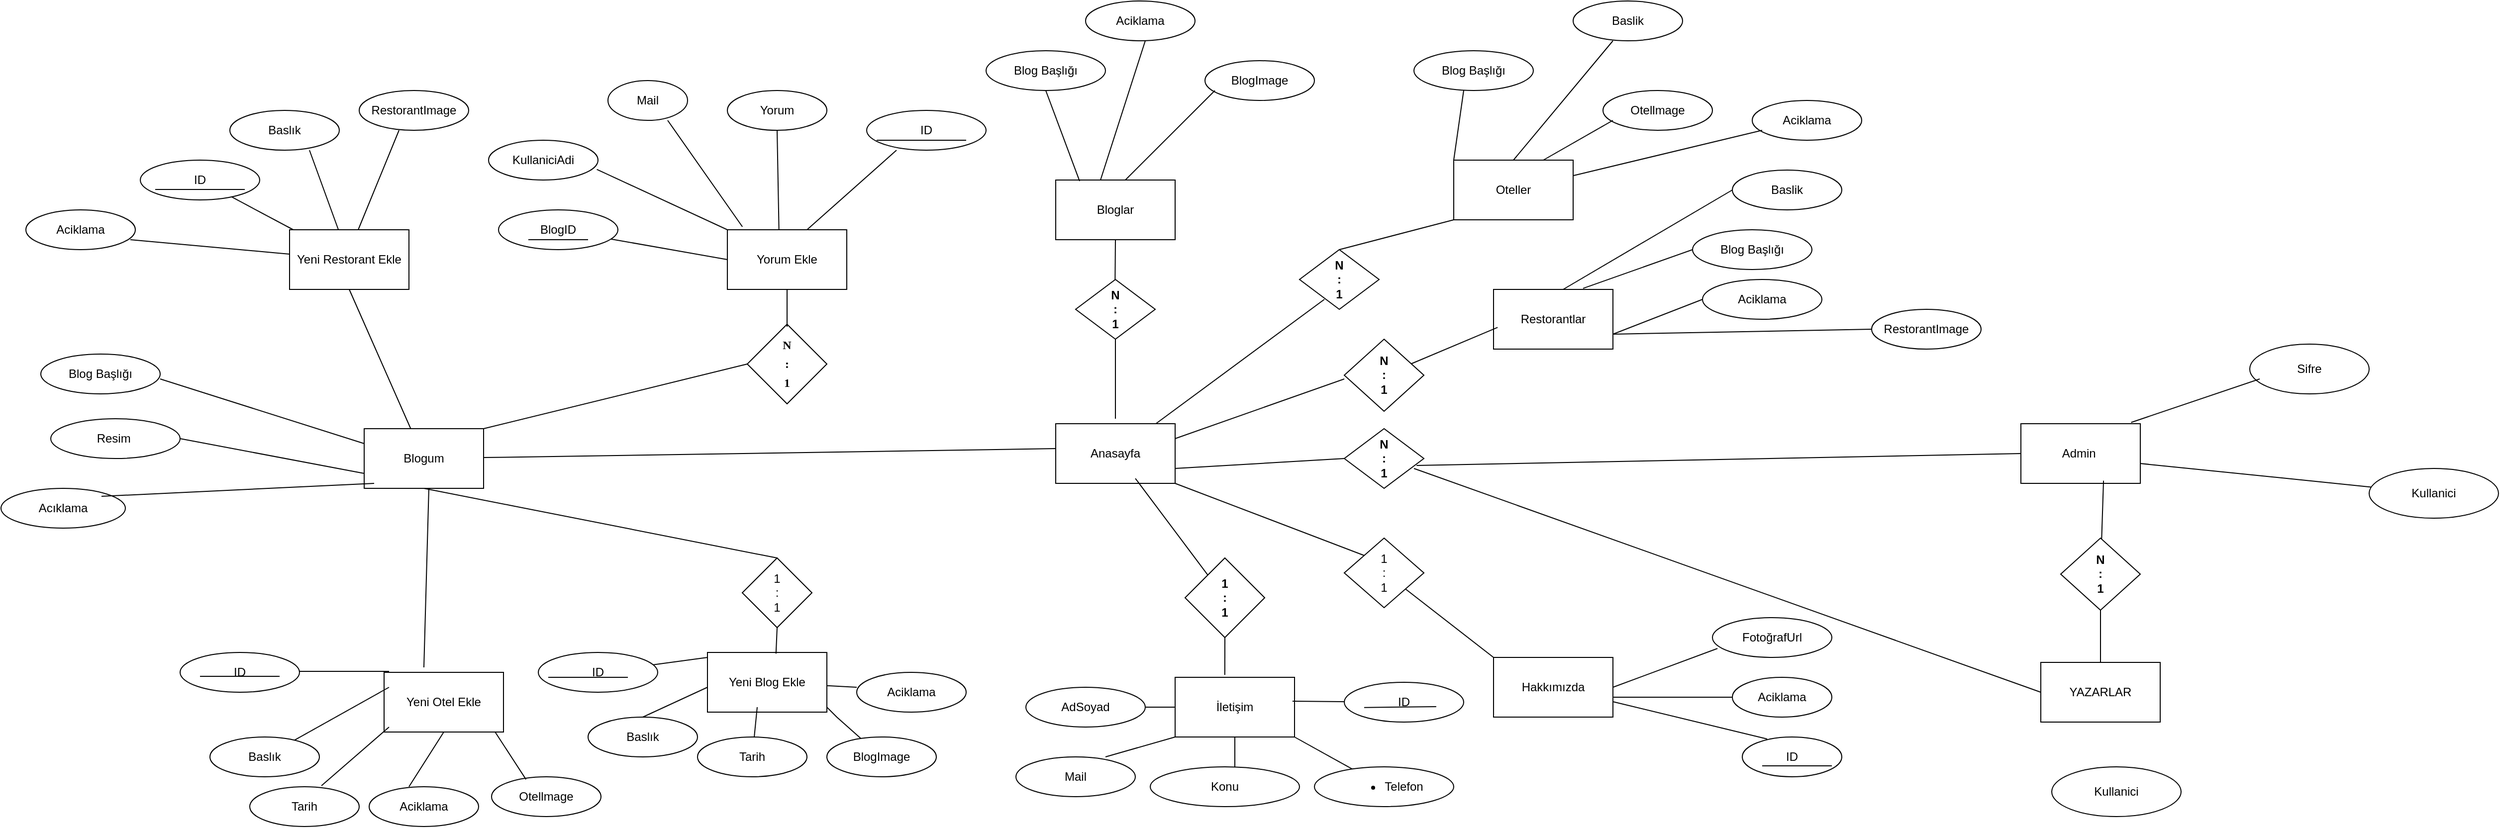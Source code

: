 <mxfile version="26.2.12">
  <diagram name="Sayfa -1" id="IdhkXDMyeTe5kVPvRwIX">
    <mxGraphModel dx="2686" dy="1710" grid="1" gridSize="10" guides="1" tooltips="1" connect="1" arrows="1" fold="1" page="1" pageScale="1" pageWidth="827" pageHeight="1169" math="0" shadow="0">
      <root>
        <mxCell id="0" />
        <mxCell id="1" parent="0" />
        <mxCell id="m_xGNnF6uDj1g4Gdo5ad-1" value="Admin&amp;nbsp;" style="rounded=0;whiteSpace=wrap;html=1;" parent="1" vertex="1">
          <mxGeometry x="710" y="325" width="120" height="60" as="geometry" />
        </mxCell>
        <mxCell id="m_xGNnF6uDj1g4Gdo5ad-2" value="Yorum Ekle" style="rounded=0;whiteSpace=wrap;html=1;" parent="1" vertex="1">
          <mxGeometry x="-590" y="130" width="120" height="60" as="geometry" />
        </mxCell>
        <mxCell id="m_xGNnF6uDj1g4Gdo5ad-3" value="Bloglar" style="rounded=0;whiteSpace=wrap;html=1;" parent="1" vertex="1">
          <mxGeometry x="-260" y="80" width="120" height="60" as="geometry" />
        </mxCell>
        <mxCell id="m_xGNnF6uDj1g4Gdo5ad-17" value="İletişim" style="rounded=0;whiteSpace=wrap;html=1;" parent="1" vertex="1">
          <mxGeometry x="-140" y="580" width="120" height="60" as="geometry" />
        </mxCell>
        <mxCell id="m_xGNnF6uDj1g4Gdo5ad-20" value="" style="rhombus;whiteSpace=wrap;html=1;" parent="1" vertex="1">
          <mxGeometry x="-570" y="225" width="80" height="80" as="geometry" />
        </mxCell>
        <mxCell id="m_xGNnF6uDj1g4Gdo5ad-26" value="Yeni Blog Ekle" style="rounded=0;whiteSpace=wrap;html=1;" parent="1" vertex="1">
          <mxGeometry x="-610" y="555" width="120" height="60" as="geometry" />
        </mxCell>
        <mxCell id="m_xGNnF6uDj1g4Gdo5ad-29" value="Blog Başlığı" style="ellipse;whiteSpace=wrap;html=1;" parent="1" vertex="1">
          <mxGeometry x="-1280" y="255" width="120" height="40" as="geometry" />
        </mxCell>
        <mxCell id="m_xGNnF6uDj1g4Gdo5ad-31" value="Acıklama" style="ellipse;whiteSpace=wrap;html=1;" parent="1" vertex="1">
          <mxGeometry x="-1320" y="390" width="125" height="40" as="geometry" />
        </mxCell>
        <mxCell id="m_xGNnF6uDj1g4Gdo5ad-33" value="Resim&amp;nbsp;" style="ellipse;whiteSpace=wrap;html=1;" parent="1" vertex="1">
          <mxGeometry x="-1270" y="320" width="130" height="40" as="geometry" />
        </mxCell>
        <mxCell id="0UvnZyFb8oUxnmahLqyt-3" value="" style="endArrow=none;html=1;rounded=0;exitX=1;exitY=0.5;exitDx=0;exitDy=0;entryX=0;entryY=0.75;entryDx=0;entryDy=0;" parent="1" source="m_xGNnF6uDj1g4Gdo5ad-33" target="m_xGNnF6uDj1g4Gdo5ad-7" edge="1">
          <mxGeometry width="50" height="50" relative="1" as="geometry">
            <mxPoint x="-530" y="460" as="sourcePoint" />
            <mxPoint x="-480" y="410" as="targetPoint" />
          </mxGeometry>
        </mxCell>
        <mxCell id="wYC-VRTO9Pugz2cMBFK1-7" value="" style="endArrow=none;html=1;rounded=0;entryX=0;entryY=0;entryDx=0;entryDy=0;" parent="1" target="m_xGNnF6uDj1g4Gdo5ad-15" edge="1">
          <mxGeometry width="50" height="50" relative="1" as="geometry">
            <mxPoint x="90" y="490" as="sourcePoint" />
            <mxPoint x="10" y="350" as="targetPoint" />
          </mxGeometry>
        </mxCell>
        <mxCell id="wYC-VRTO9Pugz2cMBFK1-18" value="&lt;div style=&quot;line-height: 160%;&quot;&gt;&lt;b&gt;N&lt;/b&gt;&lt;div&gt;&lt;b&gt;:&lt;/b&gt;&lt;/div&gt;&lt;div&gt;&lt;b&gt;1&lt;/b&gt;&lt;/div&gt;&lt;/div&gt;" style="text;strokeColor=none;align=center;fillColor=none;html=1;verticalAlign=middle;whiteSpace=wrap;rounded=0;fontFamily=Times New Roman;" parent="1" vertex="1">
          <mxGeometry x="-565" y="227.5" width="70" height="75" as="geometry" />
        </mxCell>
        <mxCell id="wYC-VRTO9Pugz2cMBFK1-21" value="&lt;div style=&quot;line-height: 140%;&quot;&gt;&lt;font style=&quot;font-size: 14px; line-height: 140%;&quot;&gt;&lt;b&gt;1&lt;/b&gt;&lt;/font&gt;&lt;div&gt;&lt;font style=&quot;font-size: 14px; line-height: 140%;&quot;&gt;&lt;b&gt;:&lt;/b&gt;&lt;/font&gt;&lt;/div&gt;&lt;div&gt;&lt;font style=&quot;font-size: 14px; line-height: 140%;&quot;&gt;&lt;b&gt;1&lt;/b&gt;&lt;/font&gt;&lt;/div&gt;&lt;/div&gt;" style="text;strokeColor=none;align=center;fillColor=none;html=1;verticalAlign=middle;whiteSpace=wrap;rounded=0;" parent="1" vertex="1">
          <mxGeometry x="-120" y="470" width="60" height="50" as="geometry" />
        </mxCell>
        <mxCell id="wYC-VRTO9Pugz2cMBFK1-25" value="Aciklama" style="ellipse;whiteSpace=wrap;html=1;" parent="1" vertex="1">
          <mxGeometry x="420" y="580" width="100" height="40" as="geometry" />
        </mxCell>
        <mxCell id="wYC-VRTO9Pugz2cMBFK1-26" value="FotoğrafUrl" style="ellipse;whiteSpace=wrap;html=1;" parent="1" vertex="1">
          <mxGeometry x="400" y="520" width="120" height="40" as="geometry" />
        </mxCell>
        <mxCell id="wYC-VRTO9Pugz2cMBFK1-27" value="" style="endArrow=none;html=1;rounded=0;exitX=1;exitY=0.5;exitDx=0;exitDy=0;entryX=0.042;entryY=0.775;entryDx=0;entryDy=0;entryPerimeter=0;" parent="1" source="m_xGNnF6uDj1g4Gdo5ad-15" target="wYC-VRTO9Pugz2cMBFK1-26" edge="1">
          <mxGeometry width="50" height="50" relative="1" as="geometry">
            <mxPoint x="295" y="600" as="sourcePoint" />
            <mxPoint x="330" y="560" as="targetPoint" />
          </mxGeometry>
        </mxCell>
        <mxCell id="wYC-VRTO9Pugz2cMBFK1-30" value="KullaniciAdi" style="ellipse;whiteSpace=wrap;html=1;" parent="1" vertex="1">
          <mxGeometry x="-830" y="40" width="110" height="40" as="geometry" />
        </mxCell>
        <mxCell id="wYC-VRTO9Pugz2cMBFK1-31" value="Mail" style="ellipse;whiteSpace=wrap;html=1;" parent="1" vertex="1">
          <mxGeometry x="-710" y="-20" width="80" height="40" as="geometry" />
        </mxCell>
        <mxCell id="wYC-VRTO9Pugz2cMBFK1-32" value="Yorum" style="ellipse;whiteSpace=wrap;html=1;" parent="1" vertex="1">
          <mxGeometry x="-590" y="-10" width="100" height="40" as="geometry" />
        </mxCell>
        <mxCell id="wYC-VRTO9Pugz2cMBFK1-37" value="BlogID" style="ellipse;whiteSpace=wrap;html=1;" parent="1" vertex="1">
          <mxGeometry x="-820" y="110" width="120" height="40" as="geometry" />
        </mxCell>
        <mxCell id="wYC-VRTO9Pugz2cMBFK1-42" value="ID" style="ellipse;whiteSpace=wrap;html=1;" parent="1" vertex="1">
          <mxGeometry x="430" y="640" width="100" height="40" as="geometry" />
        </mxCell>
        <mxCell id="wYC-VRTO9Pugz2cMBFK1-44" value="" style="endArrow=none;html=1;rounded=0;exitX=0.25;exitY=0.05;exitDx=0;exitDy=0;exitPerimeter=0;" parent="1" source="m_xGNnF6uDj1g4Gdo5ad-15" edge="1">
          <mxGeometry width="50" height="50" relative="1" as="geometry">
            <mxPoint x="200" y="660" as="sourcePoint" />
            <mxPoint x="250" y="610" as="targetPoint" />
          </mxGeometry>
        </mxCell>
        <mxCell id="wYC-VRTO9Pugz2cMBFK1-45" value="" style="endArrow=none;html=1;rounded=0;" parent="1" source="wYC-VRTO9Pugz2cMBFK1-25" edge="1">
          <mxGeometry width="50" height="50" relative="1" as="geometry">
            <mxPoint x="220" y="660" as="sourcePoint" />
            <mxPoint x="260" y="600" as="targetPoint" />
            <Array as="points">
              <mxPoint x="260" y="600" />
              <mxPoint x="250" y="600" />
            </Array>
          </mxGeometry>
        </mxCell>
        <mxCell id="wYC-VRTO9Pugz2cMBFK1-47" value="" style="endArrow=none;html=1;rounded=0;" parent="1" edge="1">
          <mxGeometry width="50" height="50" relative="1" as="geometry">
            <mxPoint x="450" y="669" as="sourcePoint" />
            <mxPoint x="450" y="669" as="targetPoint" />
            <Array as="points">
              <mxPoint x="520" y="669" />
            </Array>
          </mxGeometry>
        </mxCell>
        <mxCell id="wYC-VRTO9Pugz2cMBFK1-53" value="AdSoyad" style="ellipse;whiteSpace=wrap;html=1;" parent="1" vertex="1">
          <mxGeometry x="-290" y="590" width="120" height="40" as="geometry" />
        </mxCell>
        <mxCell id="wYC-VRTO9Pugz2cMBFK1-56" value="Mail" style="ellipse;whiteSpace=wrap;html=1;" parent="1" vertex="1">
          <mxGeometry x="-300" y="660" width="120" height="40" as="geometry" />
        </mxCell>
        <mxCell id="wYC-VRTO9Pugz2cMBFK1-57" value="Konu" style="ellipse;whiteSpace=wrap;html=1;" parent="1" vertex="1">
          <mxGeometry x="-165" y="670" width="150" height="40" as="geometry" />
        </mxCell>
        <mxCell id="wYC-VRTO9Pugz2cMBFK1-58" value="&lt;ul type=&quot;disc&quot;&gt;&lt;li style=&quot;mso-margin-top-alt:auto;mso-margin-bottom-alt:auto;&lt;br/&gt;     line-height:normal;mso-list:l0 level1 lfo1;tab-stops:list 36.0pt&quot; class=&quot;MsoNormal&quot;&gt;Telefon&lt;/li&gt;&lt;/ul&gt;" style="ellipse;whiteSpace=wrap;html=1;" parent="1" vertex="1">
          <mxGeometry y="670" width="140" height="40" as="geometry" />
        </mxCell>
        <mxCell id="wYC-VRTO9Pugz2cMBFK1-61" value="" style="endArrow=none;html=1;rounded=0;exitX=0.25;exitY=0.05;exitDx=0;exitDy=0;exitPerimeter=0;" parent="1" source="wYC-VRTO9Pugz2cMBFK1-42" target="m_xGNnF6uDj1g4Gdo5ad-15" edge="1">
          <mxGeometry width="50" height="50" relative="1" as="geometry">
            <mxPoint x="455" y="642" as="sourcePoint" />
            <mxPoint x="250" y="610" as="targetPoint" />
          </mxGeometry>
        </mxCell>
        <mxCell id="m_xGNnF6uDj1g4Gdo5ad-15" value="Hakkımızda" style="rounded=0;whiteSpace=wrap;html=1;" parent="1" vertex="1">
          <mxGeometry x="180" y="560" width="120" height="60" as="geometry" />
        </mxCell>
        <mxCell id="wYC-VRTO9Pugz2cMBFK1-62" value="ID" style="ellipse;whiteSpace=wrap;html=1;" parent="1" vertex="1">
          <mxGeometry x="30" y="585" width="120" height="40" as="geometry" />
        </mxCell>
        <mxCell id="wYC-VRTO9Pugz2cMBFK1-63" value="" style="endArrow=none;html=1;rounded=0;" parent="1" source="wYC-VRTO9Pugz2cMBFK1-53" edge="1">
          <mxGeometry width="50" height="50" relative="1" as="geometry">
            <mxPoint x="-190" y="660" as="sourcePoint" />
            <mxPoint x="-140" y="610" as="targetPoint" />
          </mxGeometry>
        </mxCell>
        <mxCell id="wYC-VRTO9Pugz2cMBFK1-64" value="" style="endArrow=none;html=1;rounded=0;exitX=0.75;exitY=0;exitDx=0;exitDy=0;exitPerimeter=0;" parent="1" source="wYC-VRTO9Pugz2cMBFK1-56" edge="1">
          <mxGeometry width="50" height="50" relative="1" as="geometry">
            <mxPoint x="-190" y="690" as="sourcePoint" />
            <mxPoint x="-140" y="640" as="targetPoint" />
          </mxGeometry>
        </mxCell>
        <mxCell id="wYC-VRTO9Pugz2cMBFK1-65" value="" style="endArrow=none;html=1;rounded=0;" parent="1" edge="1">
          <mxGeometry width="50" height="50" relative="1" as="geometry">
            <mxPoint x="-80" y="670" as="sourcePoint" />
            <mxPoint x="-80" y="640" as="targetPoint" />
          </mxGeometry>
        </mxCell>
        <mxCell id="wYC-VRTO9Pugz2cMBFK1-66" value="" style="endArrow=none;html=1;rounded=0;" parent="1" source="wYC-VRTO9Pugz2cMBFK1-58" edge="1">
          <mxGeometry width="50" height="50" relative="1" as="geometry">
            <mxPoint x="-70" y="690" as="sourcePoint" />
            <mxPoint x="-20" y="640" as="targetPoint" />
          </mxGeometry>
        </mxCell>
        <mxCell id="wYC-VRTO9Pugz2cMBFK1-67" value="" style="endArrow=none;html=1;rounded=0;entryX=0.983;entryY=0.4;entryDx=0;entryDy=0;entryPerimeter=0;" parent="1" source="wYC-VRTO9Pugz2cMBFK1-62" target="m_xGNnF6uDj1g4Gdo5ad-17" edge="1">
          <mxGeometry width="50" height="50" relative="1" as="geometry">
            <mxPoint x="-50.711" y="650" as="sourcePoint" />
            <mxPoint x="-50.711" y="600" as="targetPoint" />
          </mxGeometry>
        </mxCell>
        <mxCell id="wYC-VRTO9Pugz2cMBFK1-69" value="" style="endArrow=none;html=1;rounded=0;exitX=0.25;exitY=0.875;exitDx=0;exitDy=0;exitPerimeter=0;entryX=1;entryY=1;entryDx=0;entryDy=0;" parent="1" edge="1">
          <mxGeometry width="50" height="50" relative="1" as="geometry">
            <mxPoint x="50" y="610.36" as="sourcePoint" />
            <mxPoint x="122.426" y="609.502" as="targetPoint" />
          </mxGeometry>
        </mxCell>
        <mxCell id="wYC-VRTO9Pugz2cMBFK1-70" value="Baslık" style="ellipse;whiteSpace=wrap;html=1;" parent="1" vertex="1">
          <mxGeometry x="-730" y="620" width="110" height="40" as="geometry" />
        </mxCell>
        <mxCell id="wYC-VRTO9Pugz2cMBFK1-71" value="Tarih" style="ellipse;whiteSpace=wrap;html=1;" parent="1" vertex="1">
          <mxGeometry x="-620" y="640" width="110" height="40" as="geometry" />
        </mxCell>
        <mxCell id="wYC-VRTO9Pugz2cMBFK1-72" value="Aciklama" style="ellipse;whiteSpace=wrap;html=1;" parent="1" vertex="1">
          <mxGeometry x="-460" y="575" width="110" height="40" as="geometry" />
        </mxCell>
        <mxCell id="wYC-VRTO9Pugz2cMBFK1-73" value="BlogImage" style="ellipse;whiteSpace=wrap;html=1;" parent="1" vertex="1">
          <mxGeometry x="-490" y="640" width="110" height="40" as="geometry" />
        </mxCell>
        <mxCell id="wYC-VRTO9Pugz2cMBFK1-74" value="" style="endArrow=none;html=1;rounded=0;exitX=0.5;exitY=0;exitDx=0;exitDy=0;" parent="1" source="wYC-VRTO9Pugz2cMBFK1-70" edge="1">
          <mxGeometry width="50" height="50" relative="1" as="geometry">
            <mxPoint x="-660" y="640" as="sourcePoint" />
            <mxPoint x="-610" y="590" as="targetPoint" />
          </mxGeometry>
        </mxCell>
        <mxCell id="wYC-VRTO9Pugz2cMBFK1-75" value="" style="endArrow=none;html=1;rounded=0;" parent="1" source="wYC-VRTO9Pugz2cMBFK1-71" edge="1">
          <mxGeometry width="50" height="50" relative="1" as="geometry">
            <mxPoint x="-610" y="660" as="sourcePoint" />
            <mxPoint x="-560" y="610" as="targetPoint" />
          </mxGeometry>
        </mxCell>
        <mxCell id="wYC-VRTO9Pugz2cMBFK1-77" value="" style="endArrow=none;html=1;rounded=0;" parent="1" source="m_xGNnF6uDj1g4Gdo5ad-26" edge="1">
          <mxGeometry width="50" height="50" relative="1" as="geometry">
            <mxPoint x="-510" y="640" as="sourcePoint" />
            <mxPoint x="-460" y="590" as="targetPoint" />
          </mxGeometry>
        </mxCell>
        <mxCell id="wYC-VRTO9Pugz2cMBFK1-78" value="" style="endArrow=none;html=1;rounded=0;" parent="1" source="wYC-VRTO9Pugz2cMBFK1-73" edge="1">
          <mxGeometry width="50" height="50" relative="1" as="geometry">
            <mxPoint x="-540" y="660" as="sourcePoint" />
            <mxPoint x="-490" y="610" as="targetPoint" />
            <Array as="points">
              <mxPoint x="-480" y="620" />
            </Array>
          </mxGeometry>
        </mxCell>
        <mxCell id="wYC-VRTO9Pugz2cMBFK1-87" value="Blog Başlığı" style="ellipse;whiteSpace=wrap;html=1;" parent="1" vertex="1">
          <mxGeometry x="-330" y="-50" width="120" height="40" as="geometry" />
        </mxCell>
        <mxCell id="PMrKWcJrfavF2UDrqhZ6-1" value="Kullanici" style="ellipse;whiteSpace=wrap;html=1;" parent="1" vertex="1">
          <mxGeometry x="1060" y="370" width="130" height="50" as="geometry" />
        </mxCell>
        <mxCell id="PMrKWcJrfavF2UDrqhZ6-8" value="Sifre" style="ellipse;whiteSpace=wrap;html=1;" parent="1" vertex="1">
          <mxGeometry x="940" y="245" width="120" height="50" as="geometry" />
        </mxCell>
        <mxCell id="PMrKWcJrfavF2UDrqhZ6-18" value="Oteller" style="rounded=0;whiteSpace=wrap;html=1;" parent="1" vertex="1">
          <mxGeometry x="140" y="60" width="120" height="60" as="geometry" />
        </mxCell>
        <mxCell id="PMrKWcJrfavF2UDrqhZ6-22" value="Blog Başlığı" style="ellipse;whiteSpace=wrap;html=1;" parent="1" vertex="1">
          <mxGeometry x="100" y="-50" width="120" height="40" as="geometry" />
        </mxCell>
        <mxCell id="PMrKWcJrfavF2UDrqhZ6-25" value="" style="endArrow=none;html=1;rounded=0;exitX=0;exitY=0;exitDx=0;exitDy=0;" parent="1" edge="1" source="PMrKWcJrfavF2UDrqhZ6-18">
          <mxGeometry width="50" height="50" relative="1" as="geometry">
            <mxPoint x="100" y="40" as="sourcePoint" />
            <mxPoint x="150" y="-10" as="targetPoint" />
          </mxGeometry>
        </mxCell>
        <mxCell id="m_xGNnF6uDj1g4Gdo5ad-7" value="Blogum" style="rounded=0;whiteSpace=wrap;html=1;" parent="1" vertex="1">
          <mxGeometry x="-955" y="330" width="120" height="60" as="geometry" />
        </mxCell>
        <mxCell id="iuH2yt4k7XliZFwzAzBD-3" value="" style="endArrow=none;html=1;rounded=0;exitX=0.25;exitY=0.75;exitDx=0;exitDy=0;exitPerimeter=0;entryX=0.75;entryY=0.75;entryDx=0;entryDy=0;entryPerimeter=0;" parent="1" source="wYC-VRTO9Pugz2cMBFK1-37" target="wYC-VRTO9Pugz2cMBFK1-37" edge="1">
          <mxGeometry width="50" height="50" relative="1" as="geometry">
            <mxPoint x="-600" y="210" as="sourcePoint" />
            <mxPoint x="-550" y="160" as="targetPoint" />
          </mxGeometry>
        </mxCell>
        <mxCell id="iuH2yt4k7XliZFwzAzBD-10" value="" style="endArrow=none;html=1;rounded=0;" parent="1" source="wYC-VRTO9Pugz2cMBFK1-37" edge="1">
          <mxGeometry width="50" height="50" relative="1" as="geometry">
            <mxPoint x="-640" y="210" as="sourcePoint" />
            <mxPoint x="-590" y="160" as="targetPoint" />
          </mxGeometry>
        </mxCell>
        <mxCell id="iuH2yt4k7XliZFwzAzBD-11" value="" style="endArrow=none;html=1;rounded=0;exitX=0.989;exitY=0.733;exitDx=0;exitDy=0;exitPerimeter=0;" parent="1" source="wYC-VRTO9Pugz2cMBFK1-30" edge="1">
          <mxGeometry width="50" height="50" relative="1" as="geometry">
            <mxPoint x="-640" y="180" as="sourcePoint" />
            <mxPoint x="-590" y="130" as="targetPoint" />
          </mxGeometry>
        </mxCell>
        <mxCell id="iuH2yt4k7XliZFwzAzBD-12" value="" style="endArrow=none;html=1;rounded=0;exitX=0.432;exitY=-0.008;exitDx=0;exitDy=0;exitPerimeter=0;" parent="1" source="m_xGNnF6uDj1g4Gdo5ad-2" edge="1">
          <mxGeometry width="50" height="50" relative="1" as="geometry">
            <mxPoint x="-590" y="80" as="sourcePoint" />
            <mxPoint x="-540" y="30" as="targetPoint" />
          </mxGeometry>
        </mxCell>
        <mxCell id="iuH2yt4k7XliZFwzAzBD-13" value="" style="endArrow=none;html=1;rounded=0;exitX=0.126;exitY=-0.05;exitDx=0;exitDy=0;exitPerimeter=0;" parent="1" source="m_xGNnF6uDj1g4Gdo5ad-2" edge="1">
          <mxGeometry width="50" height="50" relative="1" as="geometry">
            <mxPoint x="-700" y="70" as="sourcePoint" />
            <mxPoint x="-650" y="20" as="targetPoint" />
          </mxGeometry>
        </mxCell>
        <mxCell id="iuH2yt4k7XliZFwzAzBD-15" value="" style="endArrow=none;html=1;rounded=0;exitX=0.5;exitY=0;exitDx=0;exitDy=0;" parent="1" source="wYC-VRTO9Pugz2cMBFK1-18" edge="1">
          <mxGeometry width="50" height="50" relative="1" as="geometry">
            <mxPoint x="-580" y="240" as="sourcePoint" />
            <mxPoint x="-530" y="190" as="targetPoint" />
          </mxGeometry>
        </mxCell>
        <mxCell id="iuH2yt4k7XliZFwzAzBD-23" value="&lt;b&gt;N&lt;/b&gt;&lt;div&gt;&lt;b&gt;:&lt;/b&gt;&lt;/div&gt;&lt;div&gt;&lt;b&gt;1&lt;/b&gt;&lt;/div&gt;" style="rhombus;whiteSpace=wrap;html=1;direction=west;" parent="1" vertex="1">
          <mxGeometry x="-15" y="150" width="80" height="60" as="geometry" />
        </mxCell>
        <mxCell id="iuH2yt4k7XliZFwzAzBD-24" value="" style="endArrow=none;html=1;rounded=0;exitX=0.5;exitY=1;exitDx=0;exitDy=0;" parent="1" source="iuH2yt4k7XliZFwzAzBD-23" edge="1">
          <mxGeometry width="50" height="50" relative="1" as="geometry">
            <mxPoint x="90" y="170" as="sourcePoint" />
            <mxPoint x="140" y="120" as="targetPoint" />
          </mxGeometry>
        </mxCell>
        <mxCell id="iuH2yt4k7XliZFwzAzBD-25" value="" style="endArrow=none;html=1;rounded=0;" parent="1" edge="1">
          <mxGeometry width="50" height="50" relative="1" as="geometry">
            <mxPoint x="-200.34" y="180" as="sourcePoint" />
            <mxPoint x="-200" y="140" as="targetPoint" />
          </mxGeometry>
        </mxCell>
        <mxCell id="iuH2yt4k7XliZFwzAzBD-26" value="&lt;b&gt;N&lt;/b&gt;&lt;div&gt;&lt;b&gt;:&lt;/b&gt;&lt;/div&gt;&lt;div&gt;&lt;b&gt;1&lt;/b&gt;&lt;/div&gt;" style="rhombus;whiteSpace=wrap;html=1;direction=west;" parent="1" vertex="1">
          <mxGeometry x="-240" y="180" width="80" height="60" as="geometry" />
        </mxCell>
        <mxCell id="iuH2yt4k7XliZFwzAzBD-28" value="1&lt;div&gt;:&lt;/div&gt;&lt;div&gt;1&lt;/div&gt;" style="rhombus;whiteSpace=wrap;html=1;" parent="1" vertex="1">
          <mxGeometry x="-575" y="460" width="70" height="70" as="geometry" />
        </mxCell>
        <mxCell id="iuH2yt4k7XliZFwzAzBD-29" value="" style="endArrow=none;html=1;rounded=0;exitX=0.5;exitY=0;exitDx=0;exitDy=0;entryX=0.5;entryY=1;entryDx=0;entryDy=0;" parent="1" source="iuH2yt4k7XliZFwzAzBD-28" target="m_xGNnF6uDj1g4Gdo5ad-7" edge="1">
          <mxGeometry width="50" height="50" relative="1" as="geometry">
            <mxPoint x="-580" y="480" as="sourcePoint" />
            <mxPoint x="-530" y="430" as="targetPoint" />
          </mxGeometry>
        </mxCell>
        <mxCell id="iuH2yt4k7XliZFwzAzBD-30" value="" style="endArrow=none;html=1;rounded=0;exitX=0.574;exitY=0.02;exitDx=0;exitDy=0;exitPerimeter=0;" parent="1" source="m_xGNnF6uDj1g4Gdo5ad-26" edge="1">
          <mxGeometry width="50" height="50" relative="1" as="geometry">
            <mxPoint x="-590" y="580" as="sourcePoint" />
            <mxPoint x="-540" y="530" as="targetPoint" />
          </mxGeometry>
        </mxCell>
        <mxCell id="iuH2yt4k7XliZFwzAzBD-31" value="&lt;b&gt;&lt;font&gt;1&lt;/font&gt;&lt;/b&gt;&lt;div&gt;&lt;b&gt;&lt;font&gt;:&lt;/font&gt;&lt;/b&gt;&lt;/div&gt;&lt;div&gt;&lt;b&gt;&lt;font&gt;1&lt;/font&gt;&lt;/b&gt;&lt;/div&gt;" style="rhombus;whiteSpace=wrap;html=1;" parent="1" vertex="1">
          <mxGeometry x="-130" y="460" width="80" height="80" as="geometry" />
        </mxCell>
        <mxCell id="iuH2yt4k7XliZFwzAzBD-33" value="" style="endArrow=none;html=1;rounded=0;exitX=0.416;exitY=-0.04;exitDx=0;exitDy=0;exitPerimeter=0;" parent="1" source="m_xGNnF6uDj1g4Gdo5ad-17" edge="1">
          <mxGeometry width="50" height="50" relative="1" as="geometry">
            <mxPoint x="-140" y="590" as="sourcePoint" />
            <mxPoint x="-90" y="540" as="targetPoint" />
          </mxGeometry>
        </mxCell>
        <mxCell id="iuH2yt4k7XliZFwzAzBD-34" value="1&lt;div&gt;:&lt;/div&gt;&lt;div&gt;1&lt;/div&gt;" style="rhombus;whiteSpace=wrap;html=1;" parent="1" vertex="1">
          <mxGeometry x="30" y="440" width="80" height="70" as="geometry" />
        </mxCell>
        <mxCell id="iuH2yt4k7XliZFwzAzBD-35" value="&lt;b&gt;N&lt;/b&gt;&lt;div&gt;&lt;b&gt;:&lt;/b&gt;&lt;/div&gt;&lt;div&gt;&lt;b&gt;1&lt;/b&gt;&lt;/div&gt;" style="rhombus;whiteSpace=wrap;html=1;direction=west;" parent="1" vertex="1">
          <mxGeometry x="30" y="330" width="80" height="60" as="geometry" />
        </mxCell>
        <mxCell id="iuH2yt4k7XliZFwzAzBD-36" value="" style="endArrow=none;html=1;rounded=0;exitX=0.092;exitY=0.383;exitDx=0;exitDy=0;exitPerimeter=0;entryX=0;entryY=0.5;entryDx=0;entryDy=0;" parent="1" source="iuH2yt4k7XliZFwzAzBD-35" target="m_xGNnF6uDj1g4Gdo5ad-1" edge="1">
          <mxGeometry width="50" height="50" relative="1" as="geometry">
            <mxPoint x="130" y="410" as="sourcePoint" />
            <mxPoint x="180" y="360" as="targetPoint" />
          </mxGeometry>
        </mxCell>
        <mxCell id="iuH2yt4k7XliZFwzAzBD-38" value="Restorantlar" style="rounded=0;whiteSpace=wrap;html=1;" parent="1" vertex="1">
          <mxGeometry x="180" y="190" width="120" height="60" as="geometry" />
        </mxCell>
        <mxCell id="iuH2yt4k7XliZFwzAzBD-39" value="&lt;b&gt;N&lt;/b&gt;&lt;div&gt;&lt;b&gt;:&lt;/b&gt;&lt;/div&gt;&lt;div&gt;&lt;b&gt;1&lt;/b&gt;&lt;/div&gt;" style="rhombus;whiteSpace=wrap;html=1;direction=west;" parent="1" vertex="1">
          <mxGeometry x="30" y="240" width="80" height="72.5" as="geometry" />
        </mxCell>
        <mxCell id="iuH2yt4k7XliZFwzAzBD-40" value="" style="endArrow=none;html=1;rounded=0;entryX=0.034;entryY=0.636;entryDx=0;entryDy=0;entryPerimeter=0;" parent="1" source="iuH2yt4k7XliZFwzAzBD-39" target="iuH2yt4k7XliZFwzAzBD-38" edge="1">
          <mxGeometry width="50" height="50" relative="1" as="geometry">
            <mxPoint x="113" y="377" as="sourcePoint" />
            <mxPoint x="200" y="440" as="targetPoint" />
            <Array as="points" />
          </mxGeometry>
        </mxCell>
        <mxCell id="iuH2yt4k7XliZFwzAzBD-41" value="" style="ellipse;whiteSpace=wrap;html=1;" parent="1" vertex="1">
          <mxGeometry x="390" y="180" width="120" height="40" as="geometry" />
        </mxCell>
        <mxCell id="iuH2yt4k7XliZFwzAzBD-42" value="" style="endArrow=none;html=1;rounded=0;exitX=1;exitY=0.75;exitDx=0;exitDy=0;entryX=0;entryY=0.5;entryDx=0;entryDy=0;" parent="1" source="iuH2yt4k7XliZFwzAzBD-38" target="iuH2yt4k7XliZFwzAzBD-41" edge="1">
          <mxGeometry width="50" height="50" relative="1" as="geometry">
            <mxPoint x="330" y="250" as="sourcePoint" />
            <mxPoint x="380" y="200" as="targetPoint" />
          </mxGeometry>
        </mxCell>
        <mxCell id="iuH2yt4k7XliZFwzAzBD-46" value="" style="endArrow=none;html=1;rounded=0;entryX=0;entryY=0.5;entryDx=0;entryDy=0;" parent="1" target="iuH2yt4k7XliZFwzAzBD-47" edge="1">
          <mxGeometry width="50" height="50" relative="1" as="geometry">
            <mxPoint x="270" y="188.95" as="sourcePoint" />
            <mxPoint x="350" y="188.95" as="targetPoint" />
          </mxGeometry>
        </mxCell>
        <mxCell id="iuH2yt4k7XliZFwzAzBD-47" value="Blog Başlığı" style="ellipse;whiteSpace=wrap;html=1;" parent="1" vertex="1">
          <mxGeometry x="380" y="130" width="120" height="40" as="geometry" />
        </mxCell>
        <mxCell id="iuH2yt4k7XliZFwzAzBD-50" value="Anasayfa" style="rounded=0;whiteSpace=wrap;html=1;" parent="1" vertex="1">
          <mxGeometry x="-260" y="325" width="120" height="60" as="geometry" />
        </mxCell>
        <mxCell id="iuH2yt4k7XliZFwzAzBD-51" value="" style="endArrow=none;html=1;rounded=0;" parent="1" edge="1">
          <mxGeometry width="50" height="50" relative="1" as="geometry">
            <mxPoint x="-200" y="320" as="sourcePoint" />
            <mxPoint x="-200" y="240" as="targetPoint" />
          </mxGeometry>
        </mxCell>
        <mxCell id="iuH2yt4k7XliZFwzAzBD-52" value="" style="endArrow=none;html=1;rounded=0;" parent="1" source="iuH2yt4k7XliZFwzAzBD-50" edge="1">
          <mxGeometry width="50" height="50" relative="1" as="geometry">
            <mxPoint x="-40" y="250" as="sourcePoint" />
            <mxPoint x="10" y="200" as="targetPoint" />
          </mxGeometry>
        </mxCell>
        <mxCell id="iuH2yt4k7XliZFwzAzBD-53" value="" style="endArrow=none;html=1;rounded=0;exitX=1;exitY=0.25;exitDx=0;exitDy=0;" parent="1" source="iuH2yt4k7XliZFwzAzBD-50" edge="1">
          <mxGeometry width="50" height="50" relative="1" as="geometry">
            <mxPoint x="-20" y="330" as="sourcePoint" />
            <mxPoint x="30" y="280" as="targetPoint" />
          </mxGeometry>
        </mxCell>
        <mxCell id="iuH2yt4k7XliZFwzAzBD-54" value="" style="endArrow=none;html=1;rounded=0;exitX=1;exitY=0.75;exitDx=0;exitDy=0;" parent="1" source="iuH2yt4k7XliZFwzAzBD-50" edge="1">
          <mxGeometry width="50" height="50" relative="1" as="geometry">
            <mxPoint x="-20" y="410" as="sourcePoint" />
            <mxPoint x="30" y="360" as="targetPoint" />
          </mxGeometry>
        </mxCell>
        <mxCell id="iuH2yt4k7XliZFwzAzBD-55" value="" style="endArrow=none;html=1;rounded=0;entryX=0.667;entryY=0.917;entryDx=0;entryDy=0;entryPerimeter=0;" parent="1" source="iuH2yt4k7XliZFwzAzBD-31" target="iuH2yt4k7XliZFwzAzBD-50" edge="1">
          <mxGeometry width="50" height="50" relative="1" as="geometry">
            <mxPoint x="-220" y="440" as="sourcePoint" />
            <mxPoint x="-170" y="390" as="targetPoint" />
          </mxGeometry>
        </mxCell>
        <mxCell id="iuH2yt4k7XliZFwzAzBD-56" value="" style="endArrow=none;html=1;rounded=0;exitX=1;exitY=1;exitDx=0;exitDy=0;entryX=0;entryY=0;entryDx=0;entryDy=0;" parent="1" source="iuH2yt4k7XliZFwzAzBD-50" target="iuH2yt4k7XliZFwzAzBD-34" edge="1">
          <mxGeometry width="50" height="50" relative="1" as="geometry">
            <mxPoint y="500" as="sourcePoint" />
            <mxPoint x="50" y="450" as="targetPoint" />
          </mxGeometry>
        </mxCell>
        <mxCell id="iDkae5aUatFgEOiGbY2R-1" value="" style="endArrow=none;html=1;rounded=0;entryX=0.75;entryY=1;entryDx=0;entryDy=0;" edge="1" parent="1" target="m_xGNnF6uDj1g4Gdo5ad-7">
          <mxGeometry width="50" height="50" relative="1" as="geometry">
            <mxPoint x="-895" y="570" as="sourcePoint" />
            <mxPoint x="-900" y="390" as="targetPoint" />
            <Array as="points">
              <mxPoint x="-890" y="390" />
            </Array>
          </mxGeometry>
        </mxCell>
        <mxCell id="iDkae5aUatFgEOiGbY2R-2" value="Yeni Otel Ekle" style="rounded=0;whiteSpace=wrap;html=1;" vertex="1" parent="1">
          <mxGeometry x="-935" y="575" width="120" height="60" as="geometry" />
        </mxCell>
        <mxCell id="iDkae5aUatFgEOiGbY2R-3" value="Baslık" style="ellipse;whiteSpace=wrap;html=1;" vertex="1" parent="1">
          <mxGeometry x="-1110" y="640" width="110" height="40" as="geometry" />
        </mxCell>
        <mxCell id="iDkae5aUatFgEOiGbY2R-4" value="Aciklama" style="ellipse;whiteSpace=wrap;html=1;" vertex="1" parent="1">
          <mxGeometry x="-950" y="690" width="110" height="40" as="geometry" />
        </mxCell>
        <mxCell id="iDkae5aUatFgEOiGbY2R-5" value="Tarih" style="ellipse;whiteSpace=wrap;html=1;" vertex="1" parent="1">
          <mxGeometry x="-1070" y="690" width="110" height="40" as="geometry" />
        </mxCell>
        <mxCell id="iDkae5aUatFgEOiGbY2R-6" value="Otellmage" style="ellipse;whiteSpace=wrap;html=1;" vertex="1" parent="1">
          <mxGeometry x="-827" y="680" width="110" height="40" as="geometry" />
        </mxCell>
        <mxCell id="iDkae5aUatFgEOiGbY2R-8" value="" style="endArrow=none;html=1;rounded=0;" edge="1" parent="1" source="iDkae5aUatFgEOiGbY2R-3">
          <mxGeometry width="50" height="50" relative="1" as="geometry">
            <mxPoint x="-980" y="640" as="sourcePoint" />
            <mxPoint x="-930" y="590" as="targetPoint" />
          </mxGeometry>
        </mxCell>
        <mxCell id="iDkae5aUatFgEOiGbY2R-9" value="" style="endArrow=none;html=1;rounded=0;exitX=0.655;exitY=-0.025;exitDx=0;exitDy=0;exitPerimeter=0;" edge="1" parent="1" source="iDkae5aUatFgEOiGbY2R-5">
          <mxGeometry width="50" height="50" relative="1" as="geometry">
            <mxPoint x="-980" y="680" as="sourcePoint" />
            <mxPoint x="-930" y="630" as="targetPoint" />
          </mxGeometry>
        </mxCell>
        <mxCell id="iDkae5aUatFgEOiGbY2R-10" value="" style="endArrow=none;html=1;rounded=0;entryX=0.5;entryY=1;entryDx=0;entryDy=0;" edge="1" parent="1" target="iDkae5aUatFgEOiGbY2R-2">
          <mxGeometry width="50" height="50" relative="1" as="geometry">
            <mxPoint x="-910" y="690" as="sourcePoint" />
            <mxPoint x="-860" y="640" as="targetPoint" />
          </mxGeometry>
        </mxCell>
        <mxCell id="iDkae5aUatFgEOiGbY2R-12" value="" style="endArrow=none;html=1;rounded=0;exitX=0.315;exitY=0.067;exitDx=0;exitDy=0;exitPerimeter=0;entryX=0.928;entryY=0.994;entryDx=0;entryDy=0;entryPerimeter=0;" edge="1" parent="1" source="iDkae5aUatFgEOiGbY2R-6" target="iDkae5aUatFgEOiGbY2R-2">
          <mxGeometry width="50" height="50" relative="1" as="geometry">
            <mxPoint x="-860" y="680" as="sourcePoint" />
            <mxPoint x="-810" y="630" as="targetPoint" />
          </mxGeometry>
        </mxCell>
        <mxCell id="iDkae5aUatFgEOiGbY2R-13" value="ID" style="ellipse;whiteSpace=wrap;html=1;" vertex="1" parent="1">
          <mxGeometry x="-780" y="555" width="120" height="40" as="geometry" />
        </mxCell>
        <mxCell id="iDkae5aUatFgEOiGbY2R-14" value="" style="endArrow=none;html=1;rounded=0;" edge="1" parent="1" source="iDkae5aUatFgEOiGbY2R-13">
          <mxGeometry width="50" height="50" relative="1" as="geometry">
            <mxPoint x="-660" y="610" as="sourcePoint" />
            <mxPoint x="-610" y="560" as="targetPoint" />
          </mxGeometry>
        </mxCell>
        <mxCell id="iDkae5aUatFgEOiGbY2R-15" value="" style="endArrow=none;html=1;rounded=0;" edge="1" parent="1">
          <mxGeometry width="50" height="50" relative="1" as="geometry">
            <mxPoint x="-770" y="580" as="sourcePoint" />
            <mxPoint x="-690" y="580" as="targetPoint" />
            <Array as="points">
              <mxPoint x="-750" y="580" />
            </Array>
          </mxGeometry>
        </mxCell>
        <mxCell id="iDkae5aUatFgEOiGbY2R-16" value="ID" style="ellipse;whiteSpace=wrap;html=1;" vertex="1" parent="1">
          <mxGeometry x="-1140" y="555" width="120" height="40" as="geometry" />
        </mxCell>
        <mxCell id="iDkae5aUatFgEOiGbY2R-17" value="" style="endArrow=none;html=1;rounded=0;" edge="1" parent="1">
          <mxGeometry width="50" height="50" relative="1" as="geometry">
            <mxPoint x="-1120" y="579" as="sourcePoint" />
            <mxPoint x="-1040" y="579" as="targetPoint" />
            <Array as="points">
              <mxPoint x="-1070" y="579" />
            </Array>
          </mxGeometry>
        </mxCell>
        <mxCell id="iDkae5aUatFgEOiGbY2R-19" value="" style="endArrow=none;html=1;rounded=0;" edge="1" parent="1">
          <mxGeometry width="50" height="50" relative="1" as="geometry">
            <mxPoint x="-1020" y="574" as="sourcePoint" />
            <mxPoint x="-930" y="574" as="targetPoint" />
            <Array as="points">
              <mxPoint x="-1000" y="574" />
            </Array>
          </mxGeometry>
        </mxCell>
        <mxCell id="iDkae5aUatFgEOiGbY2R-21" value="ID" style="ellipse;whiteSpace=wrap;html=1;" vertex="1" parent="1">
          <mxGeometry x="-450" y="10" width="120" height="40" as="geometry" />
        </mxCell>
        <mxCell id="iDkae5aUatFgEOiGbY2R-22" value="" style="endArrow=none;html=1;rounded=0;" edge="1" parent="1">
          <mxGeometry width="50" height="50" relative="1" as="geometry">
            <mxPoint x="-440" y="40" as="sourcePoint" />
            <mxPoint x="-350" y="40" as="targetPoint" />
          </mxGeometry>
        </mxCell>
        <mxCell id="iDkae5aUatFgEOiGbY2R-23" value="" style="endArrow=none;html=1;rounded=0;exitX=0.667;exitY=0;exitDx=0;exitDy=0;exitPerimeter=0;" edge="1" parent="1" source="m_xGNnF6uDj1g4Gdo5ad-2">
          <mxGeometry width="50" height="50" relative="1" as="geometry">
            <mxPoint x="-470" y="100" as="sourcePoint" />
            <mxPoint x="-420" y="50" as="targetPoint" />
          </mxGeometry>
        </mxCell>
        <mxCell id="iDkae5aUatFgEOiGbY2R-24" value="BlogImage" style="ellipse;whiteSpace=wrap;html=1;" vertex="1" parent="1">
          <mxGeometry x="-110" y="-40" width="110" height="40" as="geometry" />
        </mxCell>
        <mxCell id="iDkae5aUatFgEOiGbY2R-25" value="Aciklama" style="ellipse;whiteSpace=wrap;html=1;" vertex="1" parent="1">
          <mxGeometry x="-230" y="-100" width="110" height="40" as="geometry" />
        </mxCell>
        <mxCell id="iDkae5aUatFgEOiGbY2R-26" value="" style="endArrow=none;html=1;rounded=0;exitX=0.2;exitY=0.017;exitDx=0;exitDy=0;exitPerimeter=0;" edge="1" parent="1" source="m_xGNnF6uDj1g4Gdo5ad-3">
          <mxGeometry width="50" height="50" relative="1" as="geometry">
            <mxPoint x="-320" y="40" as="sourcePoint" />
            <mxPoint x="-270" y="-10" as="targetPoint" />
          </mxGeometry>
        </mxCell>
        <mxCell id="iDkae5aUatFgEOiGbY2R-27" value="" style="endArrow=none;html=1;rounded=0;exitX=0.583;exitY=0;exitDx=0;exitDy=0;exitPerimeter=0;" edge="1" parent="1" source="m_xGNnF6uDj1g4Gdo5ad-3">
          <mxGeometry width="50" height="50" relative="1" as="geometry">
            <mxPoint x="-150" y="40" as="sourcePoint" />
            <mxPoint x="-100" y="-10" as="targetPoint" />
          </mxGeometry>
        </mxCell>
        <mxCell id="iDkae5aUatFgEOiGbY2R-28" value="" style="endArrow=none;html=1;rounded=0;exitX=0.375;exitY=0;exitDx=0;exitDy=0;exitPerimeter=0;" edge="1" parent="1" source="m_xGNnF6uDj1g4Gdo5ad-3">
          <mxGeometry width="50" height="50" relative="1" as="geometry">
            <mxPoint x="-220" y="-10" as="sourcePoint" />
            <mxPoint x="-170" y="-60" as="targetPoint" />
          </mxGeometry>
        </mxCell>
        <mxCell id="iDkae5aUatFgEOiGbY2R-29" value="Otellmage" style="ellipse;whiteSpace=wrap;html=1;" vertex="1" parent="1">
          <mxGeometry x="290" y="-10" width="110" height="40" as="geometry" />
        </mxCell>
        <mxCell id="iDkae5aUatFgEOiGbY2R-30" value="Aciklama" style="ellipse;whiteSpace=wrap;html=1;" vertex="1" parent="1">
          <mxGeometry x="440" width="110" height="40" as="geometry" />
        </mxCell>
        <mxCell id="iDkae5aUatFgEOiGbY2R-31" value="Baslik" style="ellipse;whiteSpace=wrap;html=1;" vertex="1" parent="1">
          <mxGeometry x="260" y="-100" width="110" height="40" as="geometry" />
        </mxCell>
        <mxCell id="iDkae5aUatFgEOiGbY2R-32" value="" style="endArrow=none;html=1;rounded=0;exitX=0.5;exitY=0;exitDx=0;exitDy=0;" edge="1" parent="1" source="PMrKWcJrfavF2UDrqhZ6-18">
          <mxGeometry width="50" height="50" relative="1" as="geometry">
            <mxPoint x="250" y="-10" as="sourcePoint" />
            <mxPoint x="300" y="-60" as="targetPoint" />
          </mxGeometry>
        </mxCell>
        <mxCell id="iDkae5aUatFgEOiGbY2R-33" value="" style="endArrow=none;html=1;rounded=0;exitX=0.75;exitY=0;exitDx=0;exitDy=0;" edge="1" parent="1" source="PMrKWcJrfavF2UDrqhZ6-18">
          <mxGeometry width="50" height="50" relative="1" as="geometry">
            <mxPoint x="250" y="70" as="sourcePoint" />
            <mxPoint x="300" y="20" as="targetPoint" />
          </mxGeometry>
        </mxCell>
        <mxCell id="iDkae5aUatFgEOiGbY2R-34" value="" style="endArrow=none;html=1;rounded=0;" edge="1" parent="1" source="PMrKWcJrfavF2UDrqhZ6-18">
          <mxGeometry width="50" height="50" relative="1" as="geometry">
            <mxPoint x="400" y="80" as="sourcePoint" />
            <mxPoint x="450" y="30" as="targetPoint" />
          </mxGeometry>
        </mxCell>
        <mxCell id="iDkae5aUatFgEOiGbY2R-35" value="Aciklama" style="text;strokeColor=none;align=center;fillColor=none;html=1;verticalAlign=middle;whiteSpace=wrap;rounded=0;" vertex="1" parent="1">
          <mxGeometry x="420" y="185" width="60" height="30" as="geometry" />
        </mxCell>
        <mxCell id="iDkae5aUatFgEOiGbY2R-36" value="RestorantImage" style="ellipse;whiteSpace=wrap;html=1;" vertex="1" parent="1">
          <mxGeometry x="560" y="210" width="110" height="40" as="geometry" />
        </mxCell>
        <mxCell id="iDkae5aUatFgEOiGbY2R-37" value="Baslik" style="ellipse;whiteSpace=wrap;html=1;" vertex="1" parent="1">
          <mxGeometry x="420" y="70" width="110" height="40" as="geometry" />
        </mxCell>
        <mxCell id="iDkae5aUatFgEOiGbY2R-38" value="" style="endArrow=none;html=1;rounded=0;exitX=1;exitY=0.75;exitDx=0;exitDy=0;" edge="1" parent="1" source="iuH2yt4k7XliZFwzAzBD-38">
          <mxGeometry width="50" height="50" relative="1" as="geometry">
            <mxPoint x="510" y="280" as="sourcePoint" />
            <mxPoint x="560" y="230" as="targetPoint" />
          </mxGeometry>
        </mxCell>
        <mxCell id="iDkae5aUatFgEOiGbY2R-41" value="" style="endArrow=none;html=1;rounded=0;exitX=0.583;exitY=0;exitDx=0;exitDy=0;exitPerimeter=0;" edge="1" parent="1" source="iuH2yt4k7XliZFwzAzBD-38">
          <mxGeometry width="50" height="50" relative="1" as="geometry">
            <mxPoint x="370" y="140" as="sourcePoint" />
            <mxPoint x="420" y="90" as="targetPoint" />
          </mxGeometry>
        </mxCell>
        <mxCell id="iDkae5aUatFgEOiGbY2R-42" value="" style="endArrow=none;html=1;rounded=0;exitX=0;exitY=0.25;exitDx=0;exitDy=0;" edge="1" parent="1" source="m_xGNnF6uDj1g4Gdo5ad-7">
          <mxGeometry width="50" height="50" relative="1" as="geometry">
            <mxPoint x="-1210" y="330" as="sourcePoint" />
            <mxPoint x="-1160" y="280" as="targetPoint" />
          </mxGeometry>
        </mxCell>
        <mxCell id="iDkae5aUatFgEOiGbY2R-44" value="" style="endArrow=none;html=1;rounded=0;exitX=1;exitY=0;exitDx=0;exitDy=0;entryX=0;entryY=0.5;entryDx=0;entryDy=0;" edge="1" parent="1" source="m_xGNnF6uDj1g4Gdo5ad-7" target="m_xGNnF6uDj1g4Gdo5ad-20">
          <mxGeometry width="50" height="50" relative="1" as="geometry">
            <mxPoint x="-620" y="310" as="sourcePoint" />
            <mxPoint x="-570" y="260" as="targetPoint" />
          </mxGeometry>
        </mxCell>
        <mxCell id="iDkae5aUatFgEOiGbY2R-45" value="Yeni Restorant Ekle" style="rounded=0;whiteSpace=wrap;html=1;" vertex="1" parent="1">
          <mxGeometry x="-1030" y="130" width="120" height="60" as="geometry" />
        </mxCell>
        <mxCell id="iDkae5aUatFgEOiGbY2R-47" value="" style="endArrow=none;html=1;rounded=0;exitX=0.808;exitY=0.2;exitDx=0;exitDy=0;entryX=0;entryY=0.75;entryDx=0;entryDy=0;exitPerimeter=0;" edge="1" parent="1" source="m_xGNnF6uDj1g4Gdo5ad-31">
          <mxGeometry width="50" height="50" relative="1" as="geometry">
            <mxPoint x="-1130" y="350" as="sourcePoint" />
            <mxPoint x="-945" y="385" as="targetPoint" />
          </mxGeometry>
        </mxCell>
        <mxCell id="iDkae5aUatFgEOiGbY2R-48" value="" style="endArrow=none;html=1;rounded=0;" edge="1" parent="1" source="m_xGNnF6uDj1g4Gdo5ad-7">
          <mxGeometry width="50" height="50" relative="1" as="geometry">
            <mxPoint x="-1020" y="240" as="sourcePoint" />
            <mxPoint x="-970" y="190" as="targetPoint" />
          </mxGeometry>
        </mxCell>
        <mxCell id="iDkae5aUatFgEOiGbY2R-49" value="ID" style="ellipse;whiteSpace=wrap;html=1;" vertex="1" parent="1">
          <mxGeometry x="-1180" y="60" width="120" height="40" as="geometry" />
        </mxCell>
        <mxCell id="iDkae5aUatFgEOiGbY2R-50" value="Baslık" style="ellipse;whiteSpace=wrap;html=1;" vertex="1" parent="1">
          <mxGeometry x="-1090" y="10" width="110" height="40" as="geometry" />
        </mxCell>
        <mxCell id="iDkae5aUatFgEOiGbY2R-51" value="Aciklama" style="ellipse;whiteSpace=wrap;html=1;" vertex="1" parent="1">
          <mxGeometry x="-1295" y="110" width="110" height="40" as="geometry" />
        </mxCell>
        <mxCell id="iDkae5aUatFgEOiGbY2R-52" value="RestorantImage" style="ellipse;whiteSpace=wrap;html=1;" vertex="1" parent="1">
          <mxGeometry x="-960" y="-10" width="110" height="40" as="geometry" />
        </mxCell>
        <mxCell id="iDkae5aUatFgEOiGbY2R-53" value="" style="endArrow=none;html=1;rounded=0;" edge="1" parent="1">
          <mxGeometry width="50" height="50" relative="1" as="geometry">
            <mxPoint x="-1165" y="89.5" as="sourcePoint" />
            <mxPoint x="-1075" y="89.5" as="targetPoint" />
          </mxGeometry>
        </mxCell>
        <mxCell id="iDkae5aUatFgEOiGbY2R-54" value="" style="endArrow=none;html=1;rounded=0;" edge="1" parent="1" source="iDkae5aUatFgEOiGbY2R-45">
          <mxGeometry width="50" height="50" relative="1" as="geometry">
            <mxPoint x="-1240" y="190" as="sourcePoint" />
            <mxPoint x="-1190" y="140" as="targetPoint" />
          </mxGeometry>
        </mxCell>
        <mxCell id="iDkae5aUatFgEOiGbY2R-55" value="" style="endArrow=none;html=1;rounded=0;" edge="1" parent="1" source="iDkae5aUatFgEOiGbY2R-45" target="iDkae5aUatFgEOiGbY2R-49">
          <mxGeometry width="50" height="50" relative="1" as="geometry">
            <mxPoint x="-760" y="220" as="sourcePoint" />
            <mxPoint x="-710" y="170" as="targetPoint" />
          </mxGeometry>
        </mxCell>
        <mxCell id="iDkae5aUatFgEOiGbY2R-56" value="" style="endArrow=none;html=1;rounded=0;" edge="1" parent="1" source="iDkae5aUatFgEOiGbY2R-45">
          <mxGeometry width="50" height="50" relative="1" as="geometry">
            <mxPoint x="-1000" y="120" as="sourcePoint" />
            <mxPoint x="-1010" y="50" as="targetPoint" />
          </mxGeometry>
        </mxCell>
        <mxCell id="iDkae5aUatFgEOiGbY2R-57" value="" style="endArrow=none;html=1;rounded=0;exitX=0.575;exitY=0;exitDx=0;exitDy=0;exitPerimeter=0;" edge="1" parent="1" source="iDkae5aUatFgEOiGbY2R-45">
          <mxGeometry width="50" height="50" relative="1" as="geometry">
            <mxPoint x="-970" y="80" as="sourcePoint" />
            <mxPoint x="-920" y="30" as="targetPoint" />
          </mxGeometry>
        </mxCell>
        <mxCell id="iDkae5aUatFgEOiGbY2R-58" value="" style="endArrow=none;html=1;rounded=0;" edge="1" parent="1" source="m_xGNnF6uDj1g4Gdo5ad-7">
          <mxGeometry width="50" height="50" relative="1" as="geometry">
            <mxPoint x="-310" y="400" as="sourcePoint" />
            <mxPoint x="-260" y="350" as="targetPoint" />
          </mxGeometry>
        </mxCell>
        <mxCell id="iDkae5aUatFgEOiGbY2R-59" value="" style="endArrow=none;html=1;rounded=0;entryX=1;entryY=0.667;entryDx=0;entryDy=0;entryPerimeter=0;" edge="1" parent="1" source="PMrKWcJrfavF2UDrqhZ6-1" target="m_xGNnF6uDj1g4Gdo5ad-1">
          <mxGeometry width="50" height="50" relative="1" as="geometry">
            <mxPoint x="320" y="450" as="sourcePoint" />
            <mxPoint x="370" y="400" as="targetPoint" />
          </mxGeometry>
        </mxCell>
        <mxCell id="iDkae5aUatFgEOiGbY2R-65" value="" style="endArrow=none;html=1;rounded=0;exitX=0.923;exitY=-0.021;exitDx=0;exitDy=0;exitPerimeter=0;" edge="1" parent="1" source="m_xGNnF6uDj1g4Gdo5ad-1">
          <mxGeometry width="50" height="50" relative="1" as="geometry">
            <mxPoint x="900" y="330" as="sourcePoint" />
            <mxPoint x="950" y="280" as="targetPoint" />
          </mxGeometry>
        </mxCell>
        <mxCell id="iDkae5aUatFgEOiGbY2R-67" value="YAZARLAR" style="rounded=0;whiteSpace=wrap;html=1;" vertex="1" parent="1">
          <mxGeometry x="730" y="565" width="120" height="60" as="geometry" />
        </mxCell>
        <mxCell id="iDkae5aUatFgEOiGbY2R-69" value="" style="endArrow=none;html=1;rounded=0;exitX=0;exitY=0.5;exitDx=0;exitDy=0;" edge="1" parent="1" source="iDkae5aUatFgEOiGbY2R-67">
          <mxGeometry width="50" height="50" relative="1" as="geometry">
            <mxPoint x="50" y="420" as="sourcePoint" />
            <mxPoint x="100" y="370" as="targetPoint" />
          </mxGeometry>
        </mxCell>
        <mxCell id="iDkae5aUatFgEOiGbY2R-70" value="" style="endArrow=none;html=1;rounded=0;exitX=0.5;exitY=0;exitDx=0;exitDy=0;" edge="1" parent="1" source="iDkae5aUatFgEOiGbY2R-67">
          <mxGeometry width="50" height="50" relative="1" as="geometry">
            <mxPoint x="740" y="560" as="sourcePoint" />
            <mxPoint x="790" y="510" as="targetPoint" />
          </mxGeometry>
        </mxCell>
        <mxCell id="iDkae5aUatFgEOiGbY2R-71" value="&lt;b&gt;N&lt;/b&gt;&lt;div&gt;&lt;b&gt;:&lt;/b&gt;&lt;/div&gt;&lt;div&gt;&lt;b&gt;1&lt;/b&gt;&lt;/div&gt;" style="rhombus;whiteSpace=wrap;html=1;direction=west;" vertex="1" parent="1">
          <mxGeometry x="750" y="440" width="80" height="72.5" as="geometry" />
        </mxCell>
        <mxCell id="iDkae5aUatFgEOiGbY2R-72" value="" style="endArrow=none;html=1;rounded=0;entryX=0.692;entryY=0.955;entryDx=0;entryDy=0;entryPerimeter=0;" edge="1" parent="1" source="iDkae5aUatFgEOiGbY2R-71" target="m_xGNnF6uDj1g4Gdo5ad-1">
          <mxGeometry width="50" height="50" relative="1" as="geometry">
            <mxPoint x="730" y="440" as="sourcePoint" />
            <mxPoint x="780" y="390" as="targetPoint" />
          </mxGeometry>
        </mxCell>
        <mxCell id="iDkae5aUatFgEOiGbY2R-74" value="Kullanici" style="ellipse;whiteSpace=wrap;html=1;" vertex="1" parent="1">
          <mxGeometry x="741" y="670" width="130" height="50" as="geometry" />
        </mxCell>
      </root>
    </mxGraphModel>
  </diagram>
</mxfile>
